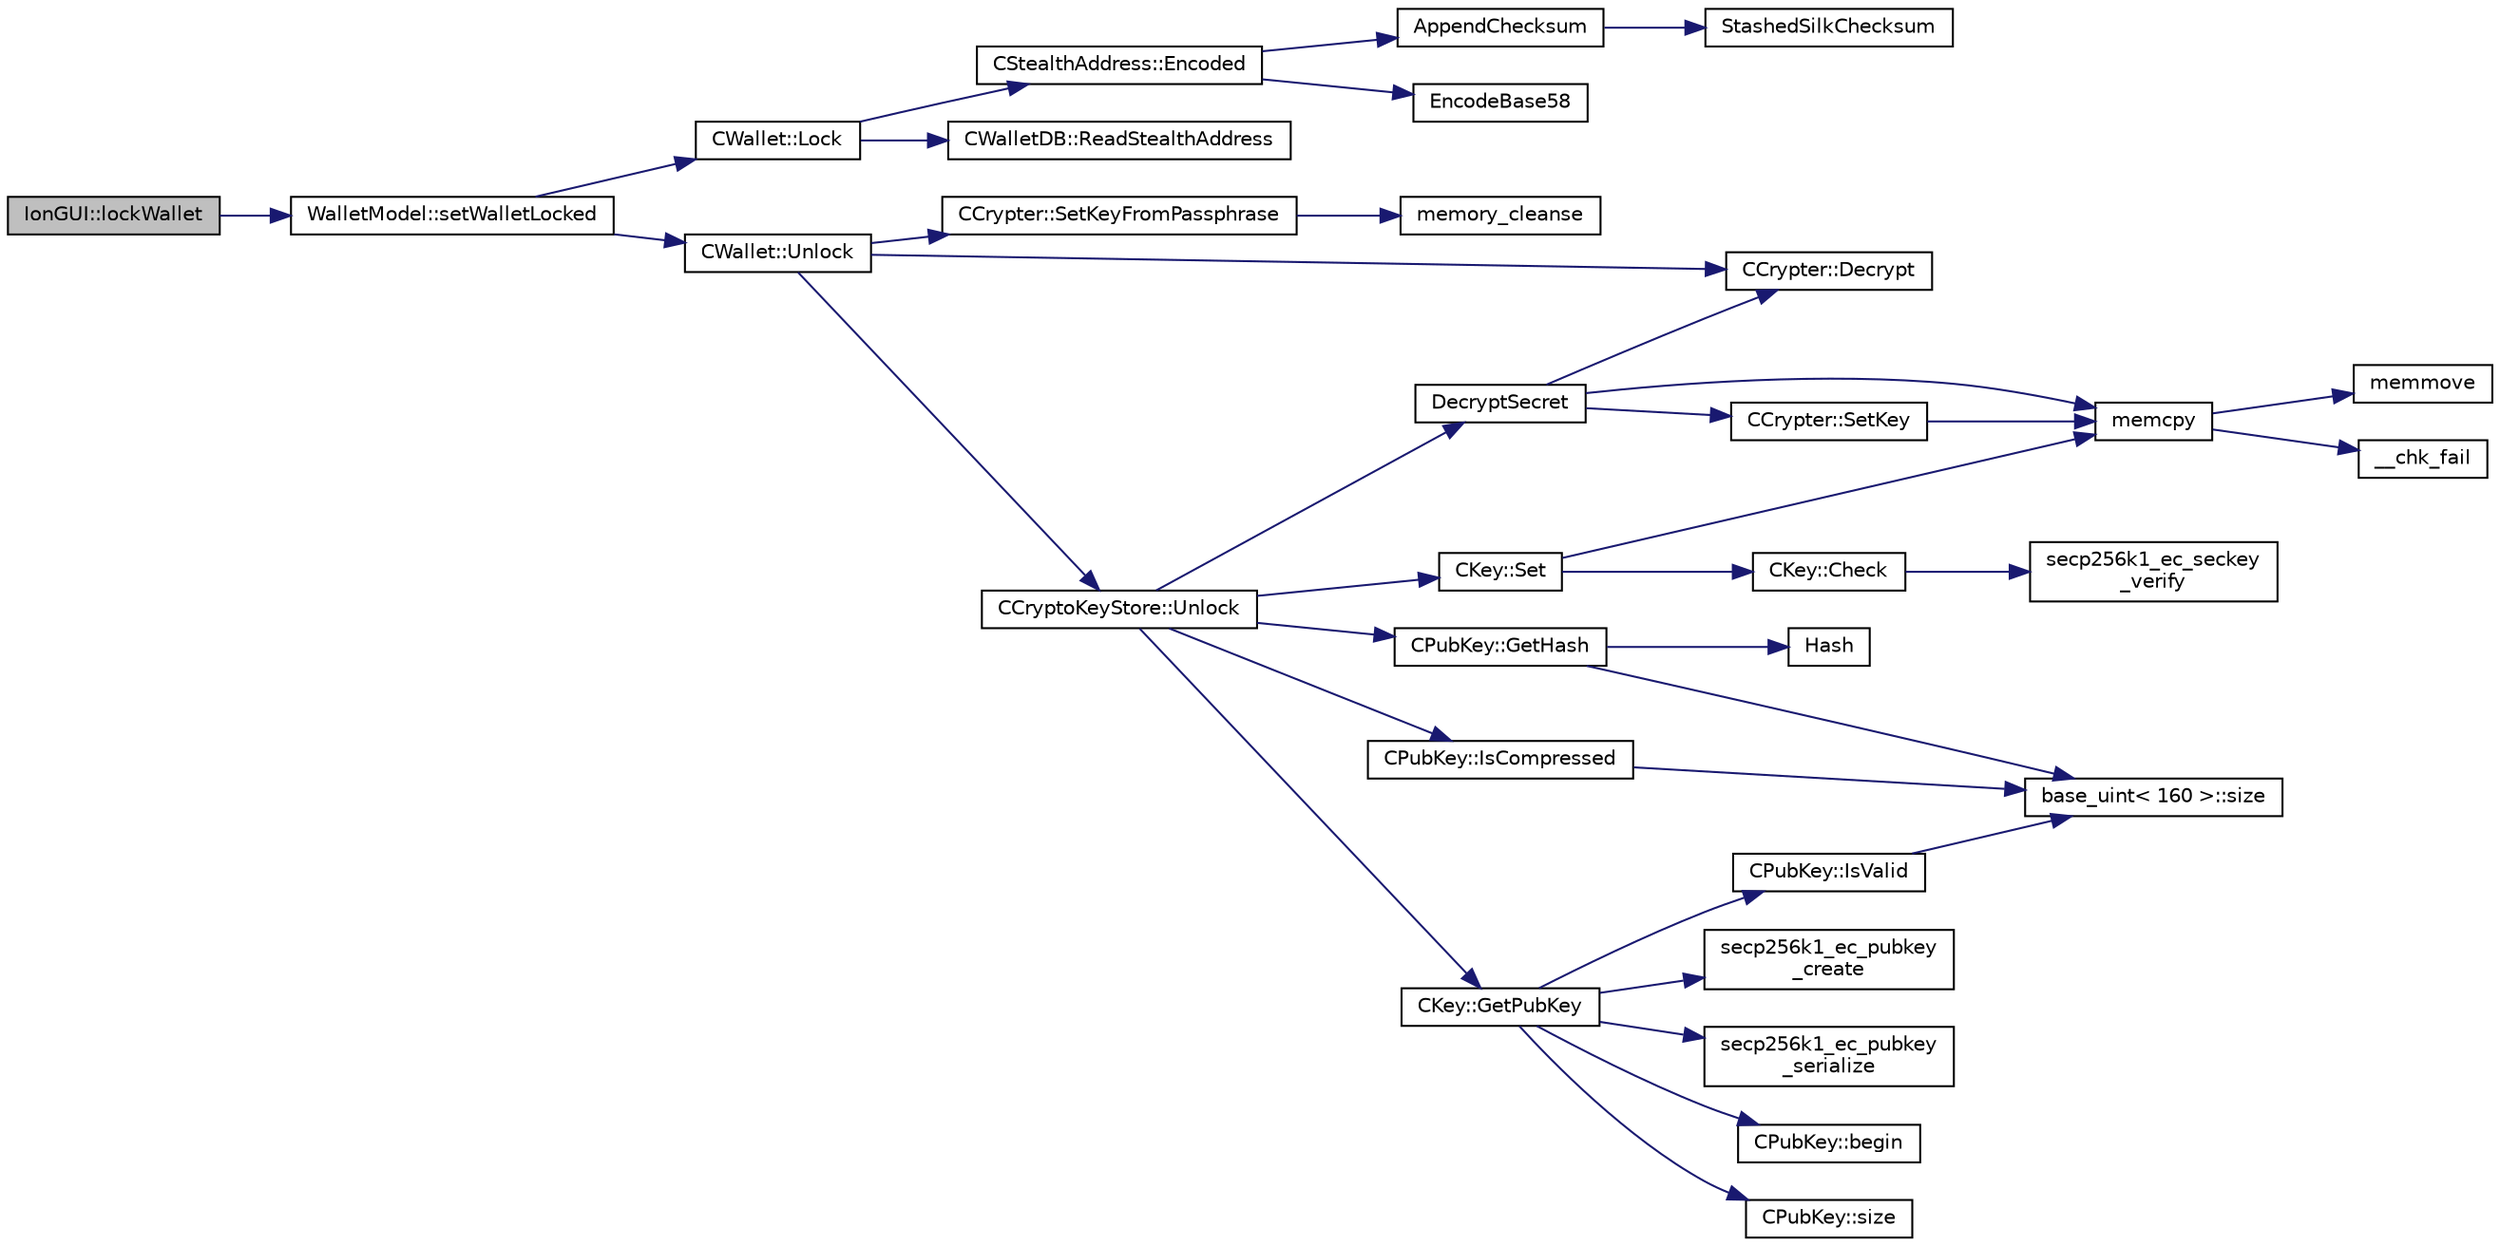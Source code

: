 digraph "IonGUI::lockWallet"
{
  edge [fontname="Helvetica",fontsize="10",labelfontname="Helvetica",labelfontsize="10"];
  node [fontname="Helvetica",fontsize="10",shape=record];
  rankdir="LR";
  Node496 [label="IonGUI::lockWallet",height=0.2,width=0.4,color="black", fillcolor="grey75", style="filled", fontcolor="black"];
  Node496 -> Node497 [color="midnightblue",fontsize="10",style="solid",fontname="Helvetica"];
  Node497 [label="WalletModel::setWalletLocked",height=0.2,width=0.4,color="black", fillcolor="white", style="filled",URL="$d4/d27/class_wallet_model.html#a5a8b65bfaecb0813d64c733f4f34f090"];
  Node497 -> Node498 [color="midnightblue",fontsize="10",style="solid",fontname="Helvetica"];
  Node498 [label="CWallet::Lock",height=0.2,width=0.4,color="black", fillcolor="white", style="filled",URL="$d2/de5/class_c_wallet.html#a0404b6bc1cb804aadc69b9902b52282a"];
  Node498 -> Node499 [color="midnightblue",fontsize="10",style="solid",fontname="Helvetica"];
  Node499 [label="CStealthAddress::Encoded",height=0.2,width=0.4,color="black", fillcolor="white", style="filled",URL="$d6/d37/class_c_stealth_address.html#a1318c3f56f64354f4c909380ba692c91"];
  Node499 -> Node500 [color="midnightblue",fontsize="10",style="solid",fontname="Helvetica"];
  Node500 [label="AppendChecksum",height=0.2,width=0.4,color="black", fillcolor="white", style="filled",URL="$db/d2d/stealth_8cpp.html#aa4f182dc0efd181cef81ca75ae960533"];
  Node500 -> Node501 [color="midnightblue",fontsize="10",style="solid",fontname="Helvetica"];
  Node501 [label="StashedSilkChecksum",height=0.2,width=0.4,color="black", fillcolor="white", style="filled",URL="$db/d2d/stealth_8cpp.html#abb79a3b98a10b85daf3f3ff35c1cbfa8"];
  Node499 -> Node502 [color="midnightblue",fontsize="10",style="solid",fontname="Helvetica"];
  Node502 [label="EncodeBase58",height=0.2,width=0.4,color="black", fillcolor="white", style="filled",URL="$db/d9c/base58_8cpp.html#a8d6f0e9d5df175b4966dcede31dc90ad",tooltip="Encode a byte sequence as a base58-encoded string. "];
  Node498 -> Node503 [color="midnightblue",fontsize="10",style="solid",fontname="Helvetica"];
  Node503 [label="CWalletDB::ReadStealthAddress",height=0.2,width=0.4,color="black", fillcolor="white", style="filled",URL="$d4/d90/class_c_wallet_d_b.html#aebcc02069f91916c652d4e3e13be0f0b"];
  Node497 -> Node504 [color="midnightblue",fontsize="10",style="solid",fontname="Helvetica"];
  Node504 [label="CWallet::Unlock",height=0.2,width=0.4,color="black", fillcolor="white", style="filled",URL="$d2/de5/class_c_wallet.html#a654ae5a3a7c4c7c7bfd271f108781b40"];
  Node504 -> Node505 [color="midnightblue",fontsize="10",style="solid",fontname="Helvetica"];
  Node505 [label="CCrypter::SetKeyFromPassphrase",height=0.2,width=0.4,color="black", fillcolor="white", style="filled",URL="$d7/d89/class_c_crypter.html#a5368279e4a1549d3c1d15d8aa2179708"];
  Node505 -> Node506 [color="midnightblue",fontsize="10",style="solid",fontname="Helvetica"];
  Node506 [label="memory_cleanse",height=0.2,width=0.4,color="black", fillcolor="white", style="filled",URL="$da/d37/cleanse_8cpp.html#a5a4afb85dd16ecc1f6019c782db78663"];
  Node504 -> Node507 [color="midnightblue",fontsize="10",style="solid",fontname="Helvetica"];
  Node507 [label="CCrypter::Decrypt",height=0.2,width=0.4,color="black", fillcolor="white", style="filled",URL="$d7/d89/class_c_crypter.html#a4dbabed4975d4435d22c76deac43df7f"];
  Node504 -> Node508 [color="midnightblue",fontsize="10",style="solid",fontname="Helvetica"];
  Node508 [label="CCryptoKeyStore::Unlock",height=0.2,width=0.4,color="black", fillcolor="white", style="filled",URL="$db/dad/class_c_crypto_key_store.html#a81bd70e18aa75f566526620a74f9cd88"];
  Node508 -> Node509 [color="midnightblue",fontsize="10",style="solid",fontname="Helvetica"];
  Node509 [label="DecryptSecret",height=0.2,width=0.4,color="black", fillcolor="white", style="filled",URL="$d3/d05/crypter_8cpp.html#aded00aa7498a7485a00e77a20856b3e4"];
  Node509 -> Node510 [color="midnightblue",fontsize="10",style="solid",fontname="Helvetica"];
  Node510 [label="memcpy",height=0.2,width=0.4,color="black", fillcolor="white", style="filled",URL="$d5/d9f/glibc__compat_8cpp.html#a0f46826ab0466591e136db24394923cf"];
  Node510 -> Node511 [color="midnightblue",fontsize="10",style="solid",fontname="Helvetica"];
  Node511 [label="memmove",height=0.2,width=0.4,color="black", fillcolor="white", style="filled",URL="$d5/d9f/glibc__compat_8cpp.html#a9778d49e9029dd75bc53ecbbf9f5e9a1"];
  Node510 -> Node512 [color="midnightblue",fontsize="10",style="solid",fontname="Helvetica"];
  Node512 [label="__chk_fail",height=0.2,width=0.4,color="black", fillcolor="white", style="filled",URL="$d5/d9f/glibc__compat_8cpp.html#a424ac71631da5ada2976630ff67051d1"];
  Node509 -> Node513 [color="midnightblue",fontsize="10",style="solid",fontname="Helvetica"];
  Node513 [label="CCrypter::SetKey",height=0.2,width=0.4,color="black", fillcolor="white", style="filled",URL="$d7/d89/class_c_crypter.html#a0d948dd4796e2420e1dd9c1ddbf7974e"];
  Node513 -> Node510 [color="midnightblue",fontsize="10",style="solid",fontname="Helvetica"];
  Node509 -> Node507 [color="midnightblue",fontsize="10",style="solid",fontname="Helvetica"];
  Node508 -> Node514 [color="midnightblue",fontsize="10",style="solid",fontname="Helvetica"];
  Node514 [label="CPubKey::GetHash",height=0.2,width=0.4,color="black", fillcolor="white", style="filled",URL="$da/d4e/class_c_pub_key.html#ab1aaa3f6085a3e9bc034d3e1269d870d"];
  Node514 -> Node515 [color="midnightblue",fontsize="10",style="solid",fontname="Helvetica"];
  Node515 [label="Hash",height=0.2,width=0.4,color="black", fillcolor="white", style="filled",URL="$db/dfb/hash_8h.html#ab3f6c437460137530d86e09c2c102e99"];
  Node514 -> Node516 [color="midnightblue",fontsize="10",style="solid",fontname="Helvetica"];
  Node516 [label="base_uint\< 160 \>::size",height=0.2,width=0.4,color="black", fillcolor="white", style="filled",URL="$da/df7/classbase__uint.html#a1f49b034e686269601ea89b0319b8004"];
  Node508 -> Node517 [color="midnightblue",fontsize="10",style="solid",fontname="Helvetica"];
  Node517 [label="CKey::Set",height=0.2,width=0.4,color="black", fillcolor="white", style="filled",URL="$d2/d63/class_c_key.html#aaa13d5f08456bba094210c5eeabf64c8"];
  Node517 -> Node518 [color="midnightblue",fontsize="10",style="solid",fontname="Helvetica"];
  Node518 [label="CKey::Check",height=0.2,width=0.4,color="black", fillcolor="white", style="filled",URL="$d2/d63/class_c_key.html#acec869bc75fa8f4d619ab025d367a97c"];
  Node518 -> Node519 [color="midnightblue",fontsize="10",style="solid",fontname="Helvetica"];
  Node519 [label="secp256k1_ec_seckey\l_verify",height=0.2,width=0.4,color="black", fillcolor="white", style="filled",URL="$d7/dd3/secp256k1_8h.html#a366f922fc0c787351e82ff8e3a95f652",tooltip="Verify an ECDSA secret key. "];
  Node517 -> Node510 [color="midnightblue",fontsize="10",style="solid",fontname="Helvetica"];
  Node508 -> Node520 [color="midnightblue",fontsize="10",style="solid",fontname="Helvetica"];
  Node520 [label="CPubKey::IsCompressed",height=0.2,width=0.4,color="black", fillcolor="white", style="filled",URL="$da/d4e/class_c_pub_key.html#a25f8b70340ad20ddab0f80ec4cee9396"];
  Node520 -> Node516 [color="midnightblue",fontsize="10",style="solid",fontname="Helvetica"];
  Node508 -> Node521 [color="midnightblue",fontsize="10",style="solid",fontname="Helvetica"];
  Node521 [label="CKey::GetPubKey",height=0.2,width=0.4,color="black", fillcolor="white", style="filled",URL="$d2/d63/class_c_key.html#aa1085c59603a62db6ec776300f250337"];
  Node521 -> Node522 [color="midnightblue",fontsize="10",style="solid",fontname="Helvetica"];
  Node522 [label="secp256k1_ec_pubkey\l_create",height=0.2,width=0.4,color="black", fillcolor="white", style="filled",URL="$d7/dd3/secp256k1_8h.html#a7438071aa8a6dc4697abe4f4659f2161",tooltip="Compute the public key for a secret key. "];
  Node521 -> Node523 [color="midnightblue",fontsize="10",style="solid",fontname="Helvetica"];
  Node523 [label="secp256k1_ec_pubkey\l_serialize",height=0.2,width=0.4,color="black", fillcolor="white", style="filled",URL="$d7/dd3/secp256k1_8h.html#a34977bf00322e510e881160c421836d7",tooltip="Serialize a pubkey object into a serialized byte sequence. "];
  Node521 -> Node524 [color="midnightblue",fontsize="10",style="solid",fontname="Helvetica"];
  Node524 [label="CPubKey::begin",height=0.2,width=0.4,color="black", fillcolor="white", style="filled",URL="$da/d4e/class_c_pub_key.html#a859ab9909d68092d6d4fc739237ab358"];
  Node521 -> Node525 [color="midnightblue",fontsize="10",style="solid",fontname="Helvetica"];
  Node525 [label="CPubKey::size",height=0.2,width=0.4,color="black", fillcolor="white", style="filled",URL="$da/d4e/class_c_pub_key.html#a6bb28fcf0a5f799c69f5b7269363b309"];
  Node521 -> Node526 [color="midnightblue",fontsize="10",style="solid",fontname="Helvetica"];
  Node526 [label="CPubKey::IsValid",height=0.2,width=0.4,color="black", fillcolor="white", style="filled",URL="$da/d4e/class_c_pub_key.html#a4fa94293cf8577fd039b9a133f6c7f30"];
  Node526 -> Node516 [color="midnightblue",fontsize="10",style="solid",fontname="Helvetica"];
}
